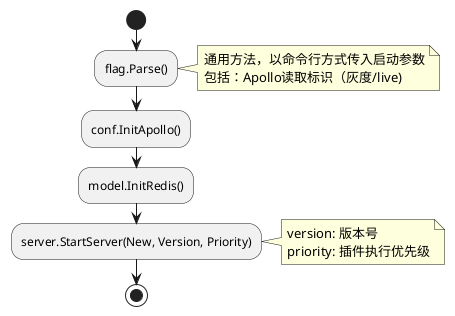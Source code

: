 @startuml
'https://plantuml.com/activity-diagram-beta
'Kong网关灰度插件main方法活动图

start
:flag.Parse();
note right
  通用方法，以命令行方式传入启动参数
  包括：Apollo读取标识（灰度/live)
end note
:conf.InitApollo();
:model.InitRedis();

:server.StartServer(New, Version, Priority);
note right
  version: 版本号
  priority: 插件执行优先级
end note

stop

@enduml
